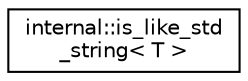 digraph "Graphical Class Hierarchy"
{
  edge [fontname="Helvetica",fontsize="10",labelfontname="Helvetica",labelfontsize="10"];
  node [fontname="Helvetica",fontsize="10",shape=record];
  rankdir="LR";
  Node1 [label="internal::is_like_std\l_string\< T \>",height=0.2,width=0.4,color="black", fillcolor="white", style="filled",URL="$classinternal_1_1is__like__std__string.html",tooltip="Return true value if T has std::string interface, like std::string_view. "];
}

